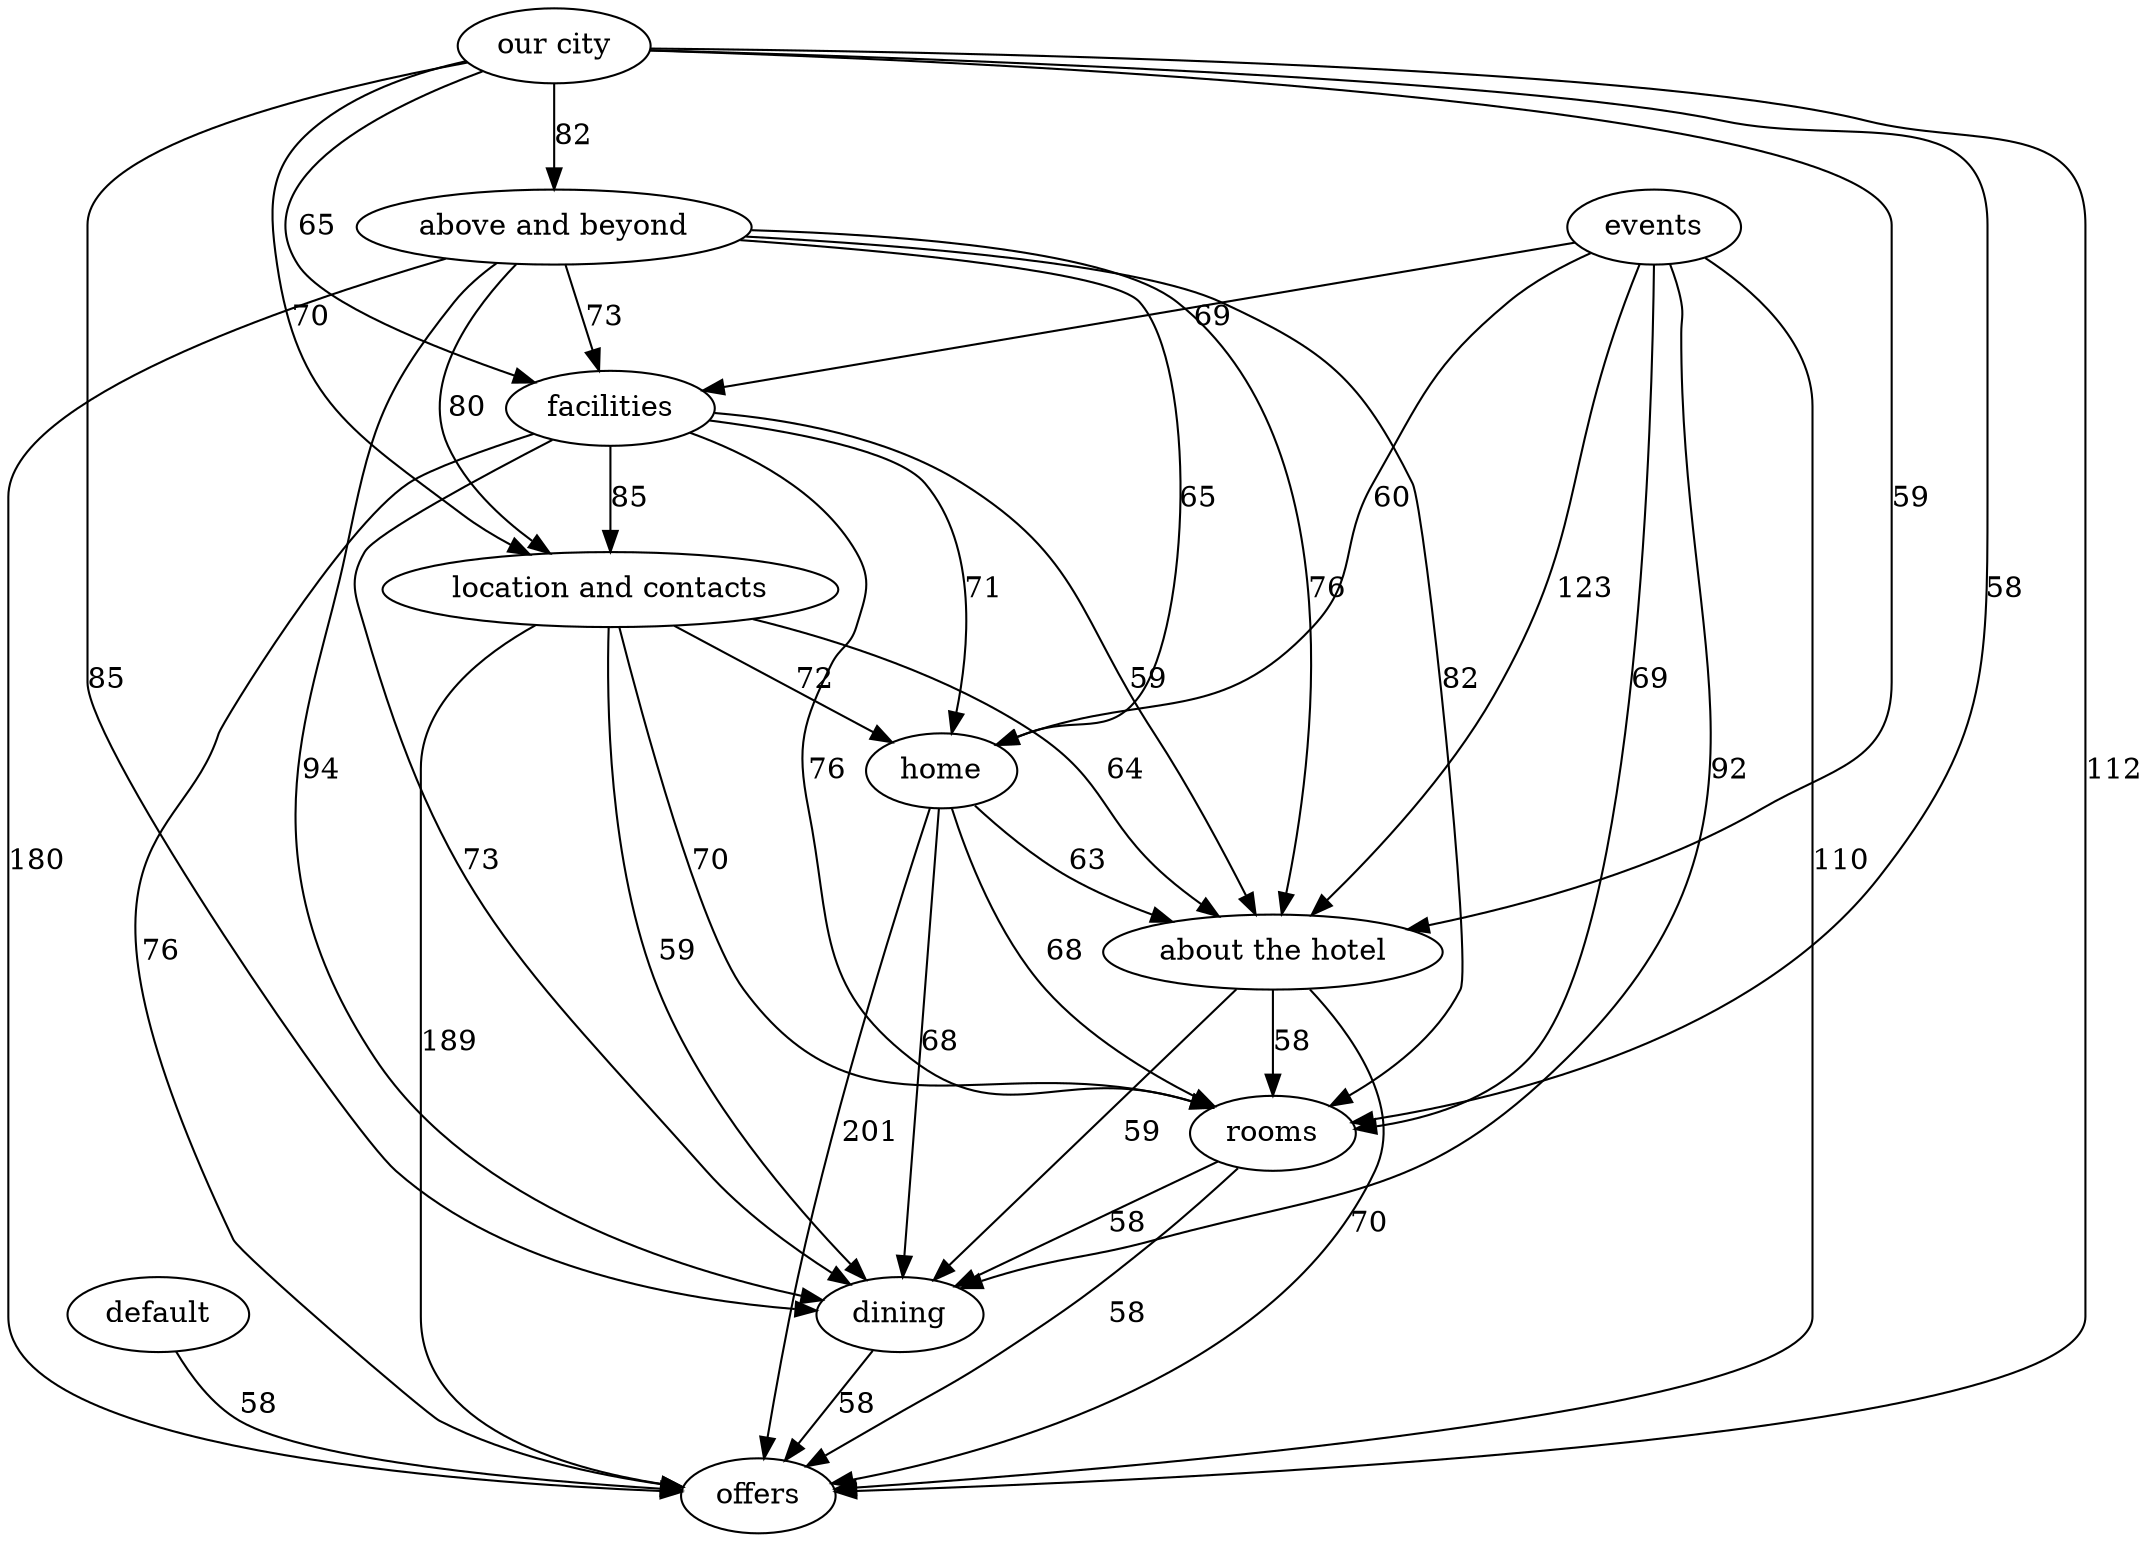 strict digraph "" {
layout="dot";
facilities;
default;
"about the hotel";
dining;
offers;
rooms;
home;
"above and beyond";
"location and contacts";
events;
"our city";
facilities -> "about the hotel"  [label=59, weight=59];
facilities -> dining  [label=73, weight=73];
facilities -> offers  [label=76, weight=76];
facilities -> rooms  [label=76, weight=76];
facilities -> home  [label=71, weight=71];
facilities -> "location and contacts"  [label=85, weight=85];
default -> offers  [label=58, weight=58];
"about the hotel" -> dining  [label=59, weight=59];
"about the hotel" -> offers  [label=70, weight=70];
"about the hotel" -> rooms  [label=58, weight=58];
dining -> offers  [label=58, weight=58];
rooms -> dining  [label=58, weight=58];
rooms -> offers  [label=58, weight=58];
home -> dining  [label=68, weight=68];
home -> offers  [label=201, weight=201];
home -> rooms  [label=68, weight=68];
home -> "about the hotel"  [label=63, weight=63];
"above and beyond" -> facilities  [label=73, weight=73];
"above and beyond" -> "about the hotel"  [label=76, weight=76];
"above and beyond" -> dining  [label=94, weight=94];
"above and beyond" -> offers  [label=180, weight=180];
"above and beyond" -> rooms  [label=82, weight=82];
"above and beyond" -> home  [label=65, weight=65];
"above and beyond" -> "location and contacts"  [label=80, weight=80];
"location and contacts" -> home  [label=72, weight=72];
"location and contacts" -> dining  [label=59, weight=59];
"location and contacts" -> offers  [label=189, weight=189];
"location and contacts" -> rooms  [label=70, weight=70];
"location and contacts" -> "about the hotel"  [label=64, weight=64];
events -> facilities  [label=69, weight=69];
events -> "about the hotel"  [label=123, weight=123];
events -> dining  [label=92, weight=92];
events -> offers  [label=110, weight=110];
events -> rooms  [label=69, weight=69];
events -> home  [label=60, weight=60];
"our city" -> facilities  [label=65, weight=65];
"our city" -> "about the hotel"  [label=59, weight=59];
"our city" -> dining  [label=85, weight=85];
"our city" -> offers  [label=112, weight=112];
"our city" -> rooms  [label=58, weight=58];
"our city" -> "above and beyond"  [label=82, weight=82];
"our city" -> "location and contacts"  [label=70, weight=70];
}